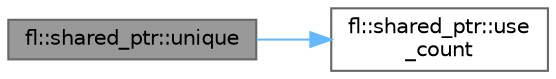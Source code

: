 digraph "fl::shared_ptr::unique"
{
 // INTERACTIVE_SVG=YES
 // LATEX_PDF_SIZE
  bgcolor="transparent";
  edge [fontname=Helvetica,fontsize=10,labelfontname=Helvetica,labelfontsize=10];
  node [fontname=Helvetica,fontsize=10,shape=box,height=0.2,width=0.4];
  rankdir="LR";
  Node1 [id="Node000001",label="fl::shared_ptr::unique",height=0.2,width=0.4,color="gray40", fillcolor="grey60", style="filled", fontcolor="black",tooltip=" "];
  Node1 -> Node2 [id="edge1_Node000001_Node000002",color="steelblue1",style="solid",tooltip=" "];
  Node2 [id="Node000002",label="fl::shared_ptr::use\l_count",height=0.2,width=0.4,color="grey40", fillcolor="white", style="filled",URL="$d1/d74/classfl_1_1shared__ptr_a17ec97e42ee008e5c9792a09391671aa.html#a17ec97e42ee008e5c9792a09391671aa",tooltip=" "];
}
